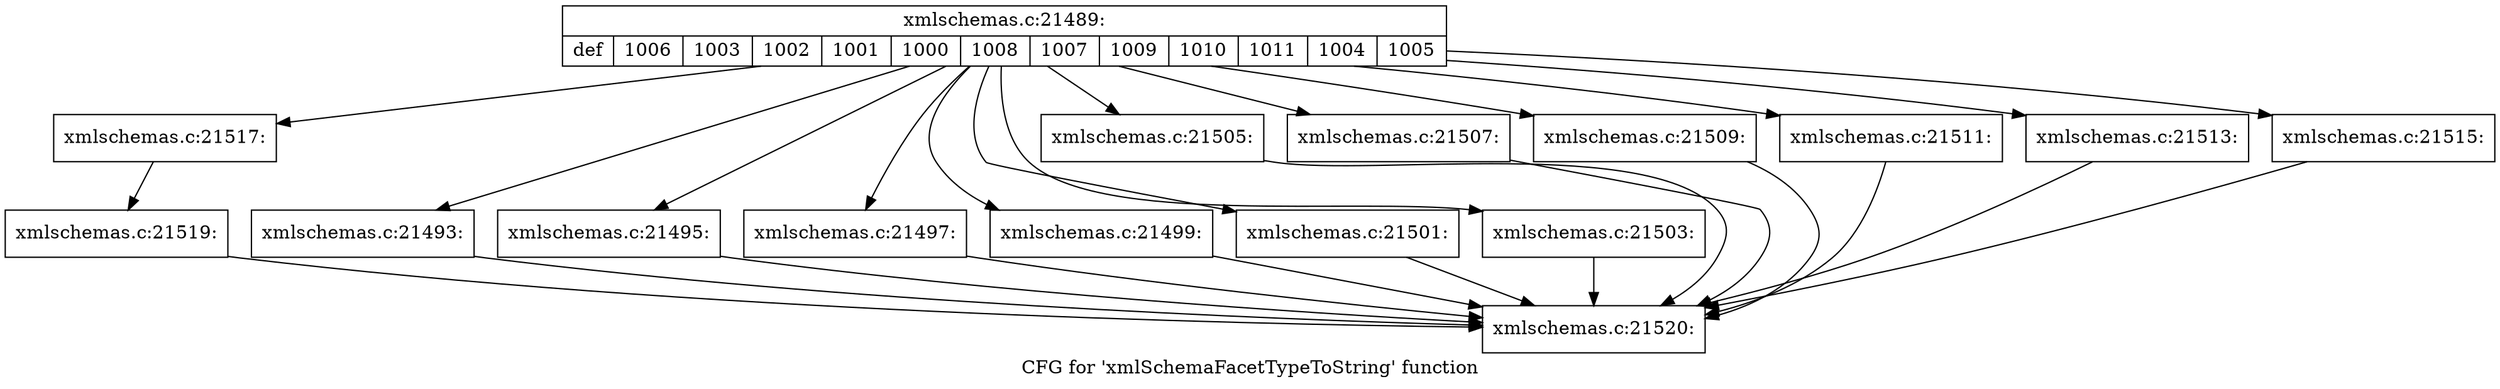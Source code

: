 digraph "CFG for 'xmlSchemaFacetTypeToString' function" {
	label="CFG for 'xmlSchemaFacetTypeToString' function";

	Node0x5398670 [shape=record,label="{xmlschemas.c:21489:|{<s0>def|<s1>1006|<s2>1003|<s3>1002|<s4>1001|<s5>1000|<s6>1008|<s7>1007|<s8>1009|<s9>1010|<s10>1011|<s11>1004|<s12>1005}}"];
	Node0x5398670 -> Node0x53a9130;
	Node0x5398670 -> Node0x501fd10;
	Node0x5398670 -> Node0x53b96e0;
	Node0x5398670 -> Node0x53b98d0;
	Node0x5398670 -> Node0x53b9ac0;
	Node0x5398670 -> Node0x53b9cb0;
	Node0x5398670 -> Node0x53b9ea0;
	Node0x5398670 -> Node0x53ba090;
	Node0x5398670 -> Node0x53ba280;
	Node0x5398670 -> Node0x53ba470;
	Node0x5398670 -> Node0x53ba660;
	Node0x5398670 -> Node0x53ba850;
	Node0x5398670 -> Node0x53a9380;
	Node0x501fd10 [shape=record,label="{xmlschemas.c:21493:}"];
	Node0x501fd10 -> Node0x53a8ea0;
	Node0x53b96e0 [shape=record,label="{xmlschemas.c:21495:}"];
	Node0x53b96e0 -> Node0x53a8ea0;
	Node0x53b98d0 [shape=record,label="{xmlschemas.c:21497:}"];
	Node0x53b98d0 -> Node0x53a8ea0;
	Node0x53b9ac0 [shape=record,label="{xmlschemas.c:21499:}"];
	Node0x53b9ac0 -> Node0x53a8ea0;
	Node0x53b9cb0 [shape=record,label="{xmlschemas.c:21501:}"];
	Node0x53b9cb0 -> Node0x53a8ea0;
	Node0x53b9ea0 [shape=record,label="{xmlschemas.c:21503:}"];
	Node0x53b9ea0 -> Node0x53a8ea0;
	Node0x53ba090 [shape=record,label="{xmlschemas.c:21505:}"];
	Node0x53ba090 -> Node0x53a8ea0;
	Node0x53ba280 [shape=record,label="{xmlschemas.c:21507:}"];
	Node0x53ba280 -> Node0x53a8ea0;
	Node0x53ba470 [shape=record,label="{xmlschemas.c:21509:}"];
	Node0x53ba470 -> Node0x53a8ea0;
	Node0x53ba660 [shape=record,label="{xmlschemas.c:21511:}"];
	Node0x53ba660 -> Node0x53a8ea0;
	Node0x53ba850 [shape=record,label="{xmlschemas.c:21513:}"];
	Node0x53ba850 -> Node0x53a8ea0;
	Node0x53a9380 [shape=record,label="{xmlschemas.c:21515:}"];
	Node0x53a9380 -> Node0x53a8ea0;
	Node0x53a9130 [shape=record,label="{xmlschemas.c:21517:}"];
	Node0x53a9130 -> Node0x53a9050;
	Node0x53a9050 [shape=record,label="{xmlschemas.c:21519:}"];
	Node0x53a9050 -> Node0x53a8ea0;
	Node0x53a8ea0 [shape=record,label="{xmlschemas.c:21520:}"];
}

